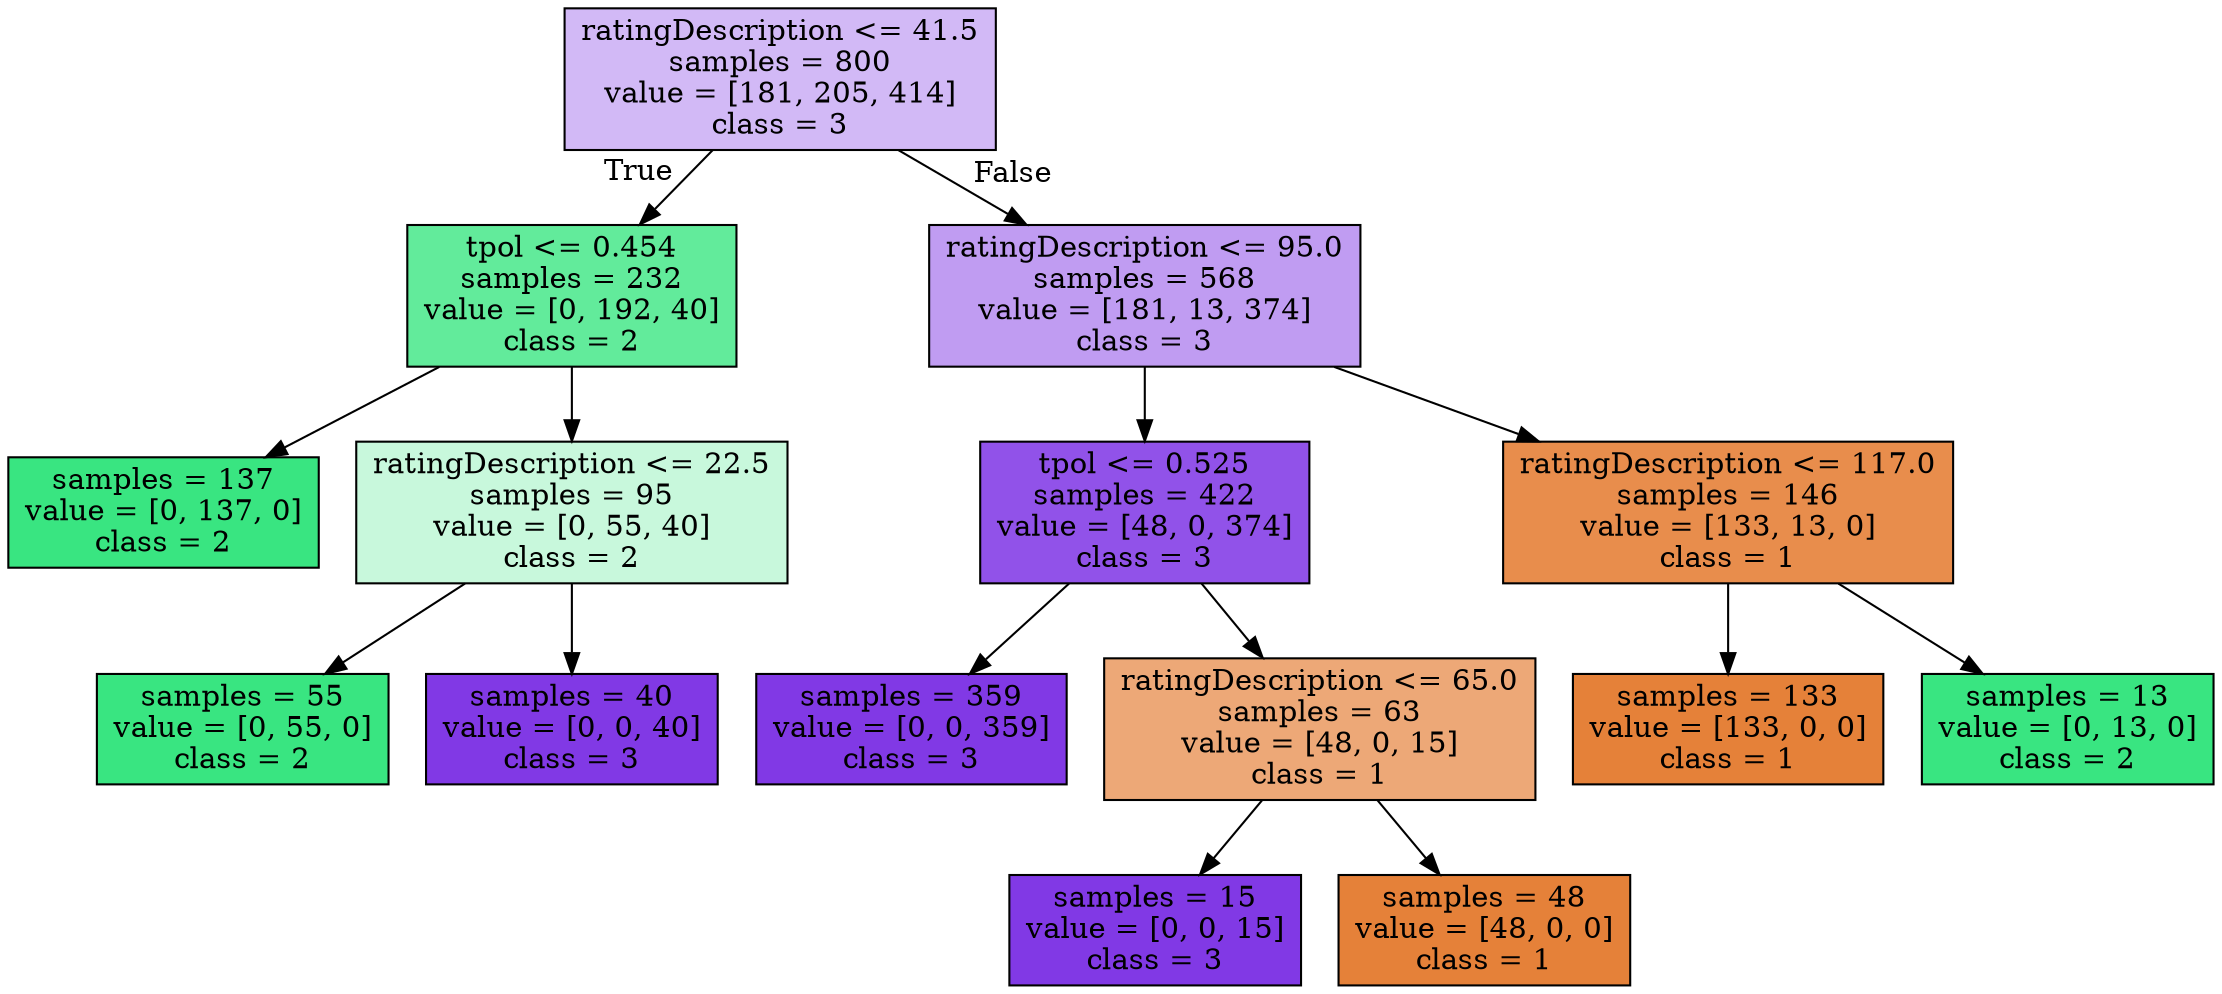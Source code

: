 digraph Tree {
node [shape=box, style="filled", color="black"] ;
0 [label="ratingDescription <= 41.5\nsamples = 800\nvalue = [181, 205, 414]\nclass = 3", fillcolor="#8139e55a"] ;
1 [label="tpol <= 0.454\nsamples = 232\nvalue = [0, 192, 40]\nclass = 2", fillcolor="#39e581ca"] ;
0 -> 1 [labeldistance=2.5, labelangle=45, headlabel="True"] ;
2 [label="samples = 137\nvalue = [0, 137, 0]\nclass = 2", fillcolor="#39e581ff"] ;
1 -> 2 ;
3 [label="ratingDescription <= 22.5\nsamples = 95\nvalue = [0, 55, 40]\nclass = 2", fillcolor="#39e58146"] ;
1 -> 3 ;
4 [label="samples = 55\nvalue = [0, 55, 0]\nclass = 2", fillcolor="#39e581ff"] ;
3 -> 4 ;
5 [label="samples = 40\nvalue = [0, 0, 40]\nclass = 3", fillcolor="#8139e5ff"] ;
3 -> 5 ;
6 [label="ratingDescription <= 95.0\nsamples = 568\nvalue = [181, 13, 374]\nclass = 3", fillcolor="#8139e57f"] ;
0 -> 6 [labeldistance=2.5, labelangle=-45, headlabel="False"] ;
7 [label="tpol <= 0.525\nsamples = 422\nvalue = [48, 0, 374]\nclass = 3", fillcolor="#8139e5de"] ;
6 -> 7 ;
8 [label="samples = 359\nvalue = [0, 0, 359]\nclass = 3", fillcolor="#8139e5ff"] ;
7 -> 8 ;
9 [label="ratingDescription <= 65.0\nsamples = 63\nvalue = [48, 0, 15]\nclass = 1", fillcolor="#e58139af"] ;
7 -> 9 ;
10 [label="samples = 15\nvalue = [0, 0, 15]\nclass = 3", fillcolor="#8139e5ff"] ;
9 -> 10 ;
11 [label="samples = 48\nvalue = [48, 0, 0]\nclass = 1", fillcolor="#e58139ff"] ;
9 -> 11 ;
12 [label="ratingDescription <= 117.0\nsamples = 146\nvalue = [133, 13, 0]\nclass = 1", fillcolor="#e58139e6"] ;
6 -> 12 ;
13 [label="samples = 133\nvalue = [133, 0, 0]\nclass = 1", fillcolor="#e58139ff"] ;
12 -> 13 ;
14 [label="samples = 13\nvalue = [0, 13, 0]\nclass = 2", fillcolor="#39e581ff"] ;
12 -> 14 ;
}